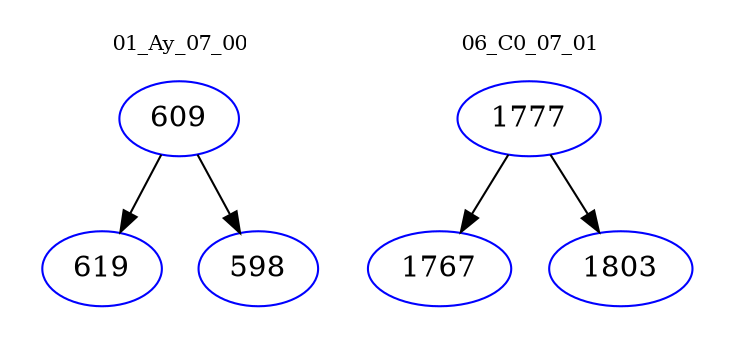digraph{
subgraph cluster_0 {
color = white
label = "01_Ay_07_00";
fontsize=10;
T0_609 [label="609", color="blue"]
T0_609 -> T0_619 [color="black"]
T0_619 [label="619", color="blue"]
T0_609 -> T0_598 [color="black"]
T0_598 [label="598", color="blue"]
}
subgraph cluster_1 {
color = white
label = "06_C0_07_01";
fontsize=10;
T1_1777 [label="1777", color="blue"]
T1_1777 -> T1_1767 [color="black"]
T1_1767 [label="1767", color="blue"]
T1_1777 -> T1_1803 [color="black"]
T1_1803 [label="1803", color="blue"]
}
}
